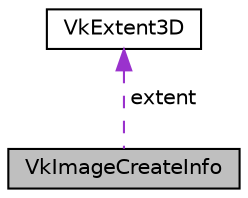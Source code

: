 digraph "VkImageCreateInfo"
{
 // LATEX_PDF_SIZE
  edge [fontname="Helvetica",fontsize="10",labelfontname="Helvetica",labelfontsize="10"];
  node [fontname="Helvetica",fontsize="10",shape=record];
  Node1 [label="VkImageCreateInfo",height=0.2,width=0.4,color="black", fillcolor="grey75", style="filled", fontcolor="black",tooltip=" "];
  Node2 -> Node1 [dir="back",color="darkorchid3",fontsize="10",style="dashed",label=" extent" ,fontname="Helvetica"];
  Node2 [label="VkExtent3D",height=0.2,width=0.4,color="black", fillcolor="white", style="filled",URL="$d0/d02/structVkExtent3D.html",tooltip=" "];
}
